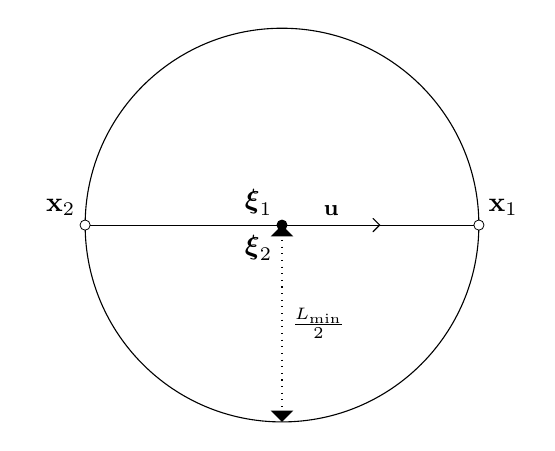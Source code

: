% -*- root: ../../mainThesis.tex -*-
\usetikzlibrary{arrows}
\begin{tikzpicture}[scale=1.25]

    % INITIAL COORDINATES SAVED
    \coordinate (ksi_1) at (0,0);
    \coordinate (ksi_2) at (0,0);
    \node [anchor=south east] at (ksi_1) {$\boldsymbol{\xi}_1$};
    \node [anchor=north east] at (ksi_2) {$\boldsymbol{\xi}_2$};
    \draw [fill] (ksi_1) circle [radius=0.05];
    \draw (ksi_1) circle [radius=2];
    \draw [triangle 90-triangle 90, dotted]  (ksi_1) to node [anchor=west] {\footnotesize $\frac{L_{\min}}{2}$} (0,-2);

    \coordinate (x_1) at (2,0);
    \coordinate (x_2) at (-2,0);
    \node [anchor=south west] at (x_1) {$\textbf{x}_1$};
    \node [anchor=south east] at (x_2) {$\textbf{x}_2$};
    \draw [-] (x_1) to (x_2);
    \draw [fill] (x_1) circle [radius=0.05];
    \draw [fill,white] (x_1) circle [radius=0.04];
    \draw [fill] (x_2) circle [radius=0.05];
    \draw [fill,white] (x_2) circle [radius=0.04];

    \draw[-angle 90] (ksi_1) to node [anchor = south]{\footnotesize $\textbf{u}$} (1,0);


    % \coordinate (x_1) at (0,0,0);
    % \coordinate (x_2) at (8,0,4);
    % \draw [black] (x_1) to (x_2);
    % \node [below] at (x_1) {$\textbf{x}_1$};
    % \node [below] at (x_2) {$\textbf{x}_2$};
    % \draw [fill] (x_1) circle [radius=0.05];
    % \draw [fill] (x_2) circle [radius=0.05];
    % \draw [fill,white] (x_1) circle [radius=0.04];
    % \draw [fill,white] (x_2) circle [radius=0.04];

    % \draw [<->, dotted] (8,0.3,4) to node [anchor=south] {\footnotesize $L_{\min}$} (0,0.3,0);
    % \draw [<->, dotted] (10,-0.4,5) to node [anchor=north] {\footnotesize $L_{\max}$} (-2,-0.4,-1);

    % \draw [->,black] (ksi_1) to (1,0,0.5);
    % \draw [->,black] (ksi_2) to (7,0,3.5);
    % \draw [fill] (ksi_1) circle [radius=0.05];
    % \draw [fill] (ksi_2) circle [radius=0.05];

    % \draw [black] (ksi_1) to (ksi_2);
    % \node [left] at (ksi_1) {$\boldsymbol{\xi}_1$};
    % \node [right] at (ksi_2) {$\boldsymbol{\xi}_2$};
    % \draw [black] (ksi_3) to (ksi_4);
    % \node [left] at (ksi_3) {$\boldsymbol{\xi}_3$};
    % \node [right] at (ksi_4) {$\boldsymbol{\xi}_4$};

    % % SOLUTION COORDINATES
    % \coordinate (x_1) at (-2,5,-0.666);
    % \coordinate (x_2) at (3,5,1);
    % \coordinate (x_3) at (-3,-3,2);
    % \coordinate (x_4) at (4,-3,-8/3);
    % \node [left] at (x_1) {$\textbf{x}_1$};
    % \node [right] at (x_2) {$\textbf{x}_2$};
    % \node [left] at (x_3) {$\textbf{x}_3$};
    % \node [right] at (x_4) {$\textbf{x}_4$};   
    % \draw [black] (x_1) to (x_2);
    % \draw [black] (x_3) to (x_4);

    % \draw [dotted, gray] (0,-3,0) to (0,5,0);
    % % DRAW RIGHT ANGLES ON PLANES
    % \draw [black] (0,-2.7,0) to (0.3,-2.7,-0.15) to (0.3,-3,-0.15);
    % \draw [black] (0,4.7,0) to (0.3,4.7,0.1) to (0.3,5,0.1);

    % % SOLUTION VECTOR S
    % \draw [->] (0,1,0) to (0,2,0) node [anchor=north west]       {\textbf{s}};


    % % DRAW l_i line segments from initial points to solutions
    % \draw [densely dotted, gray] (ksi_1) to (x_1);
    % \draw [densely dotted, gray] (ksi_2) to (x_2);
    % \draw [densely dotted, gray] (ksi_3) to (x_3);
    % \draw [densely dotted, gray] (ksi_4) to (x_4);
    % %\draw [fill] (x_1) circle [radius=0.05];
    % %\draw [fill] (x_2) circle [radius=0.05];

    % \node [left] at (-2,4,-0.666) {$l_1$};
    % \node [right] at (3,3.5,1) {$l_2$};
    % \node [left] at (-3,-1.75,2) {$l_3$};
    % \node [right] at (4,-2,-8/3) {$l_4$};
    %\draw [fill] (19/13, 6,0.2+1.9/13) circle [radius=0.05];


    % \draw [] (4,2,0) to (4,2,-3);
    % \draw [] (4,1,0) to (4,1,-3);
    % \draw [green] (4,0,0) to (4,0,-3);
    % \draw [red] (0.5,0.5,-0.5) to (3.5,2,-1.5);

    % % Sizes
    % \draw [|-|] (3.0,-0.1, 0.0) to node [anchor=north] {\footnotesize $\Delta x$} (4,-.1,0);
    % \draw [|-|] (4.1, 0.0, 0.0) to node [anchor=west]  {\footnotesize $\Delta y$} (4.1,0,-1);
    % \draw [|-|] (4.1, 0.0,-3.0) to node [anchor=west]  {\footnotesize $\Delta z$} (4.1,1,-3);

    % % Axis
    % \draw [->] (-1,0,.5) to (-.5,0,.5) node [anchor=west]       {\footnotesize$x$};
    % \draw [->] (-1,0,.5) to (-1,.5,.5) node [anchor=south]      {\footnotesize$z$};
    % \draw [->] (-1,0,.5) to (-1,0,0)   node [anchor=south west] {\footnotesize$y$};

    % % Properties
    % \draw [fill=lightgray,opacity=.5] (-10,0,0) to (10,4,0);
    % \draw [fill=lightgray,opacity=.5] (0,1,0) to (0,1,-1) to (1,1,-1) to (1,1,0) to (0,1,0) to cycle;
    % \draw [fill=lightgray,opacity=.5] (1,0,0) to (1,0,-1) to (1,1,-1) to (1,1,0) to (1,0,0) to cycle;
    % \draw [fill=lightgray,opacity=.5] (0,0,0) to (0,0,-1) to (0,1,-1) to (0,1,0) to (0,0,0) to cycle;
    % \draw [fill=lightgray,opacity=.5] (0,0,-1) to (1,0,-1) to (1,1,-1) to (0,1,-1) to (0,0,-1) to cycle;
    % \node [align=center] at (.5,.5,0) {\footnotesize$\phi_{1,1,1}$
    %                                  \\\footnotesize$k_{1,1,1}$
    %                                  \\\footnotesize$S_{1,1,1}$};

    % \draw [fill=lightgray,opacity=.5] (1,0,0) rectangle (2,1,0);
    % \draw [fill=lightgray,opacity=.5] (1,1,0) to (1,1,-1) to (2,1,-1) to (2,1,0) to (1,1,0) to cycle;
    % \draw [fill=lightgray,opacity=.5] (2,0,0) to (2,0,-1) to (2,1,-1) to (2,1,0) to (2,0,0) to cycle;
    % \draw [fill=lightgray,opacity=.5] (1,0,-1) to (2,0,-1) to (2,1,-1) to (1,1,-1) to (1,0,-1) to cycle;
    % \node [align=center] at (1.5,.5,0) {\footnotesize$\phi_{2,1,1}$
    %                                  \\\footnotesize$k_{2,1,1}$
    %                                  \\\footnotesize$S_{2,1,1}$};



\end{tikzpicture}